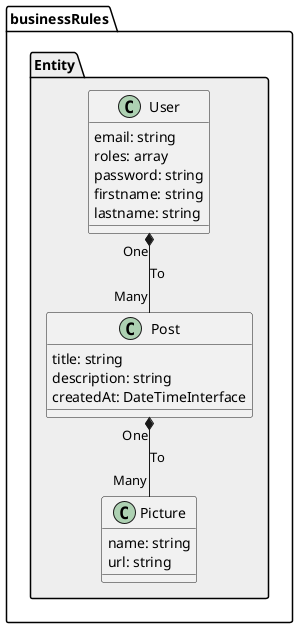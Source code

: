 @startuml architecture_overview
package "businessRules" #FFF {
    package "Entity" #EEEEEE {
        class "User" {
            {field} email: string
            {field} roles: array
            {field} password: string
            {field} firstname: string
            {field} lastname: string
        }

        class "Post" {
            {field} title: string
            {field} description: string
            {field} createdAt: DateTimeInterface
        }

        class "Picture" {
            {field} name: string
            {field} url: string
        }

        User "One" *-- "Many" Post: To
        Post "One" *-- "Many" Picture : To
        
    }
}



@enduml